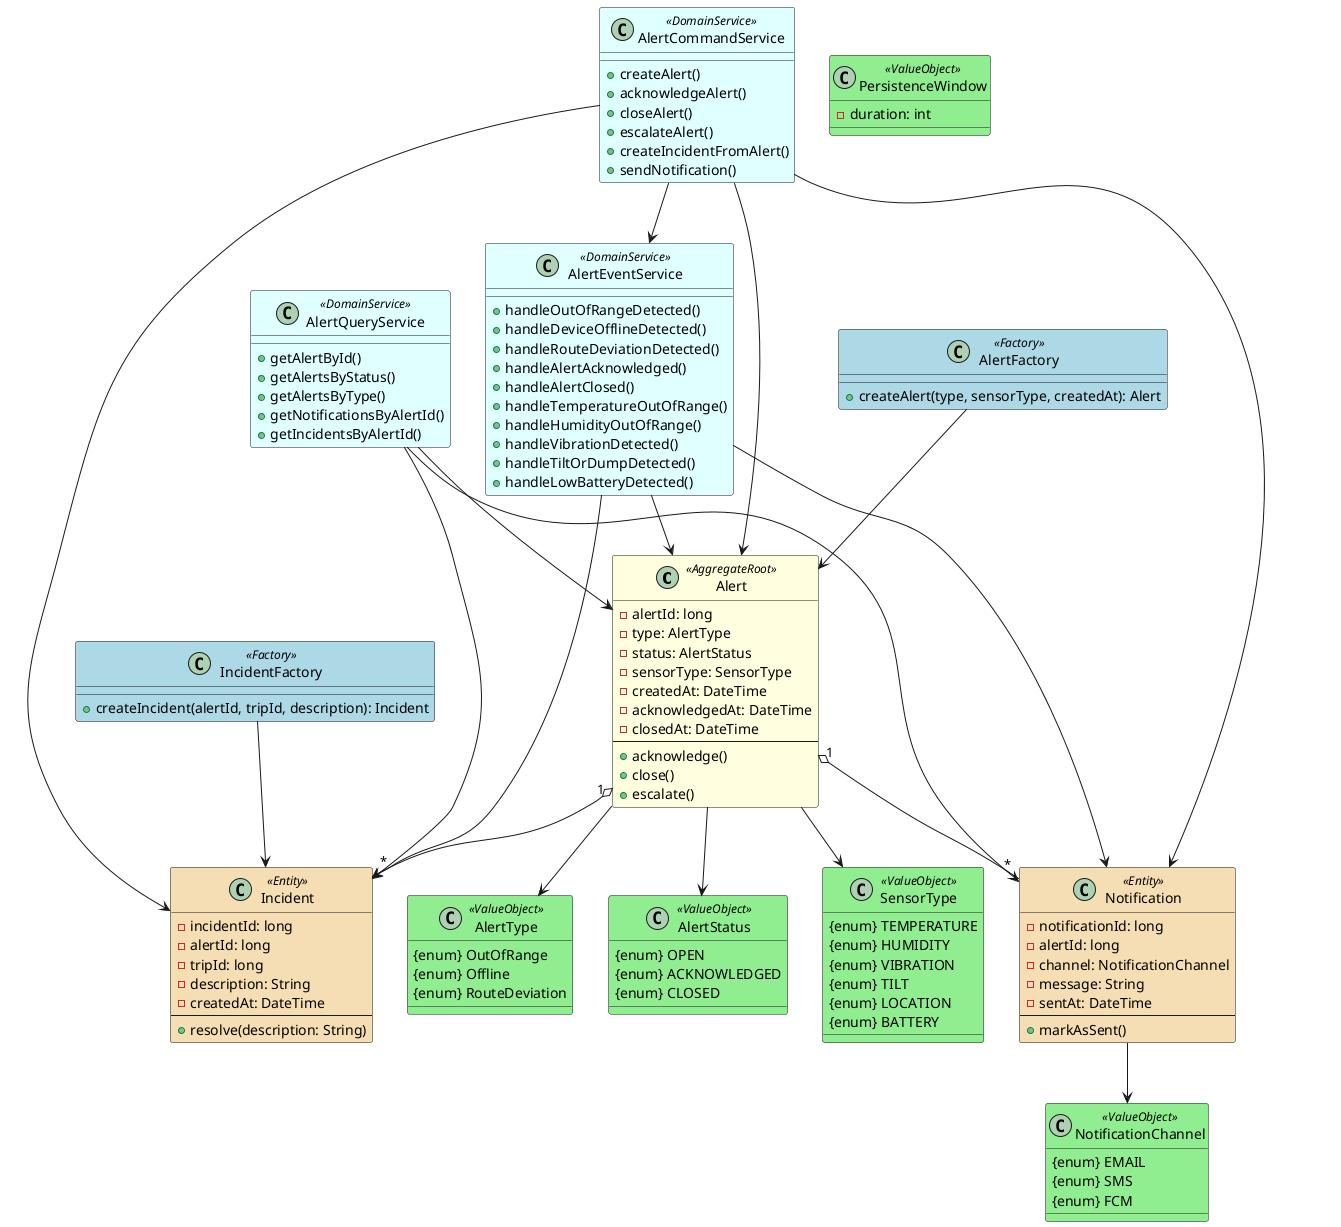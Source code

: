 @startuml
skinparam class {
  BackgroundColor<<Entity>> Wheat
  BackgroundColor<<AggregateRoot>> LightYellow
  BackgroundColor<<Factory>> LightBlue
  BackgroundColor<<ValueObject>> LightGreen
  BackgroundColor<<DomainService>> LightCyan
}

' ========================
' Entities / Aggregate Root
' ========================
class Alert <<AggregateRoot>> {
  - alertId: long
  - type: AlertType
  - status: AlertStatus
  - sensorType: SensorType
  - createdAt: DateTime
  - acknowledgedAt: DateTime
  - closedAt: DateTime
  --
  + acknowledge()
  + close()
  + escalate()
}

class Notification <<Entity>> {
  - notificationId: long
  - alertId: long
  - channel: NotificationChannel
  - message: String
  - sentAt: DateTime
  --
  + markAsSent()
}

class Incident <<Entity>> {
  - incidentId: long
  - alertId: long
  - tripId: long
  - description: String
  - createdAt: DateTime
  --
  + resolve(description: String)
}

' ========================
' Value Objects
' ========================
class AlertType <<ValueObject>> {
  {enum} OutOfRange
  {enum} Offline
  {enum} RouteDeviation
}

class AlertStatus <<ValueObject>> {
  {enum} OPEN
  {enum} ACKNOWLEDGED
  {enum} CLOSED
}

class NotificationChannel <<ValueObject>> {
  {enum} EMAIL
  {enum} SMS
  {enum} FCM
}

class PersistenceWindow <<ValueObject>> {
  - duration: int
}

class SensorType <<ValueObject>> {
  {enum} TEMPERATURE
  {enum} HUMIDITY
  {enum} VIBRATION
  {enum} TILT
  {enum} LOCATION
  {enum} BATTERY
}

' ========================
' Factories
' ========================
class AlertFactory <<Factory>> {
  + createAlert(type, sensorType, createdAt): Alert
}

class IncidentFactory <<Factory>> {
  + createIncident(alertId, tripId, description): Incident
}

' ========================
' Domain/Application Services
' ========================
class AlertCommandService <<DomainService>> {
  + createAlert()
  + acknowledgeAlert()
  + closeAlert()
  + escalateAlert()
  + createIncidentFromAlert()
  + sendNotification()
}

class AlertQueryService <<DomainService>> {
  + getAlertById()
  + getAlertsByStatus()
  + getAlertsByType()
  + getNotificationsByAlertId()
  + getIncidentsByAlertId()
}

class AlertEventService <<DomainService>> {
  + handleOutOfRangeDetected()
  + handleDeviceOfflineDetected()
  + handleRouteDeviationDetected()
  + handleAlertAcknowledged()
  + handleAlertClosed()
  + handleTemperatureOutOfRange()
  + handleHumidityOutOfRange()
  + handleVibrationDetected()
  + handleTiltOrDumpDetected()
  + handleLowBatteryDetected()
}

' ========================
' Relationships
' ========================
Alert "1" o-- "*" Notification
Alert "1" o-- "*" Incident

Alert --> AlertType
Alert --> AlertStatus
Alert --> SensorType
Notification --> NotificationChannel

AlertFactory --> Alert
IncidentFactory --> Incident

AlertCommandService --> Alert
AlertCommandService --> Incident
AlertCommandService --> Notification

AlertQueryService --> Alert
AlertQueryService --> Notification
AlertQueryService --> Incident

AlertCommandService --> AlertEventService
AlertEventService --> Alert
AlertEventService --> Notification
AlertEventService --> Incident
